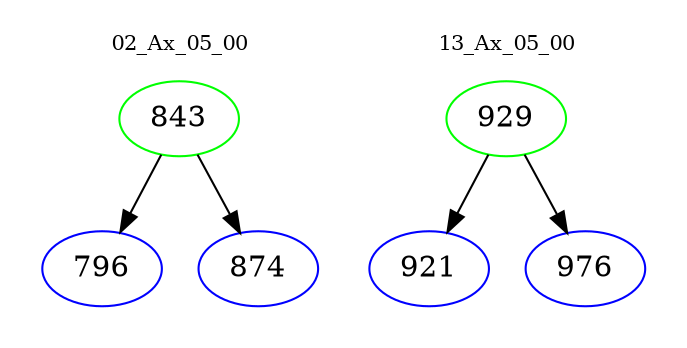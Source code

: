 digraph{
subgraph cluster_0 {
color = white
label = "02_Ax_05_00";
fontsize=10;
T0_843 [label="843", color="green"]
T0_843 -> T0_796 [color="black"]
T0_796 [label="796", color="blue"]
T0_843 -> T0_874 [color="black"]
T0_874 [label="874", color="blue"]
}
subgraph cluster_1 {
color = white
label = "13_Ax_05_00";
fontsize=10;
T1_929 [label="929", color="green"]
T1_929 -> T1_921 [color="black"]
T1_921 [label="921", color="blue"]
T1_929 -> T1_976 [color="black"]
T1_976 [label="976", color="blue"]
}
}
